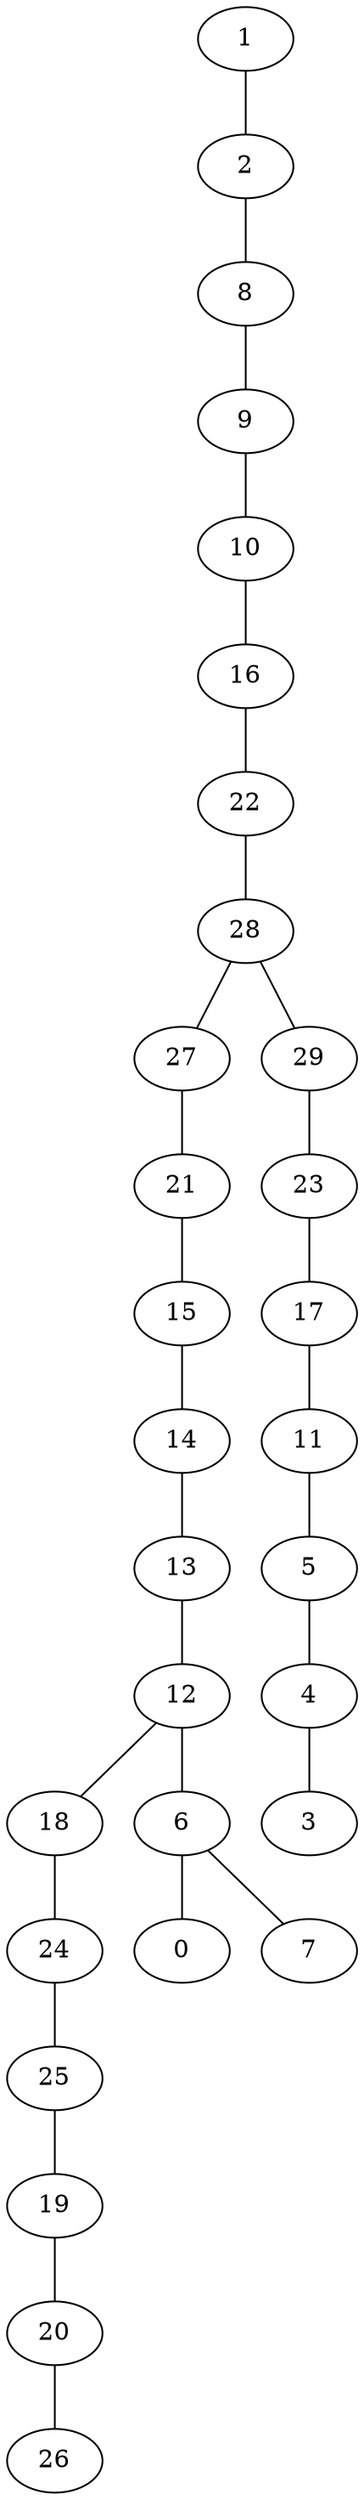 strict graph G {
1;
2;
8;
9;
10;
16;
22;
28;
27;
21;
15;
14;
13;
12;
18;
24;
25;
19;
20;
26;
6;
0;
7;
29;
23;
17;
11;
5;
4;
3;
14 -- 13;
27 -- 21;
1 -- 2;
10 -- 16;
25 -- 19;
8 -- 9;
21 -- 15;
22 -- 28;
6 -- 7;
13 -- 12;
20 -- 26;
28 -- 27;
11 -- 5;
6 -- 0;
23 -- 17;
19 -- 20;
12 -- 18;
24 -- 25;
2 -- 8;
4 -- 3;
12 -- 6;
17 -- 11;
18 -- 24;
15 -- 14;
28 -- 29;
29 -- 23;
5 -- 4;
16 -- 22;
9 -- 10;
}
